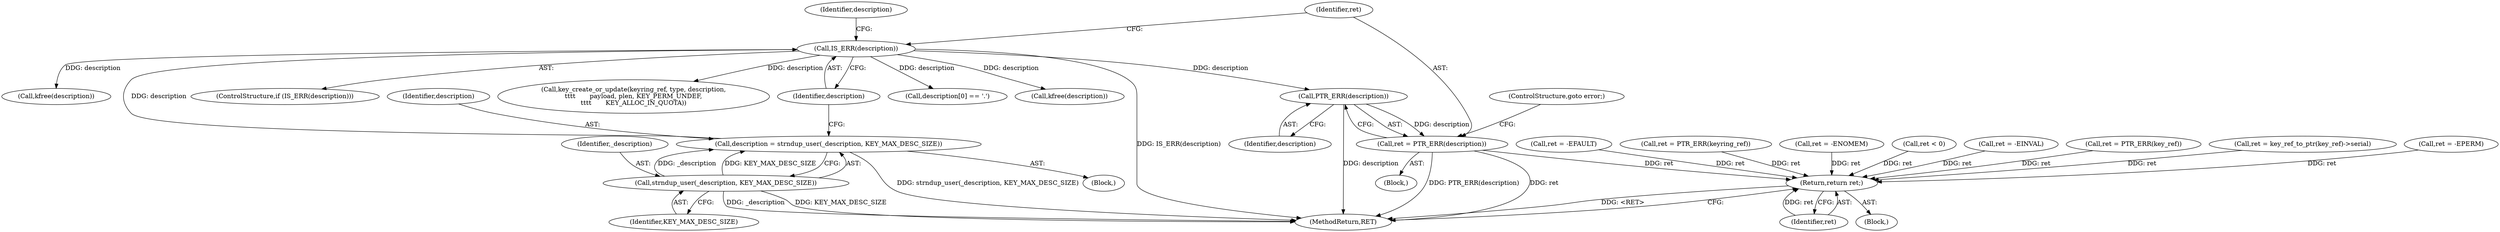 digraph "0_linux_5649645d725c73df4302428ee4e02c869248b4c5@pointer" {
"1000165" [label="(Call,PTR_ERR(description))"];
"1000160" [label="(Call,IS_ERR(description))"];
"1000154" [label="(Call,description = strndup_user(_description, KEY_MAX_DESC_SIZE))"];
"1000156" [label="(Call,strndup_user(_description, KEY_MAX_DESC_SIZE))"];
"1000163" [label="(Call,ret = PTR_ERR(description))"];
"1000282" [label="(Return,return ret;)"];
"1000284" [label="(MethodReturn,RET)"];
"1000161" [label="(Identifier,description)"];
"1000171" [label="(Identifier,description)"];
"1000157" [label="(Identifier,_description)"];
"1000163" [label="(Call,ret = PTR_ERR(description))"];
"1000160" [label="(Call,IS_ERR(description))"];
"1000164" [label="(Identifier,ret)"];
"1000116" [label="(Block,)"];
"1000166" [label="(Identifier,description)"];
"1000156" [label="(Call,strndup_user(_description, KEY_MAX_DESC_SIZE))"];
"1000204" [label="(Call,ret = -ENOMEM)"];
"1000153" [label="(Block,)"];
"1000165" [label="(Call,PTR_ERR(description))"];
"1000144" [label="(Call,ret < 0)"];
"1000123" [label="(Call,ret = -EINVAL)"];
"1000173" [label="(Call,kfree(description))"];
"1000167" [label="(ControlStructure,goto error;)"];
"1000159" [label="(ControlStructure,if (IS_ERR(description)))"];
"1000246" [label="(Call,key_create_or_update(keyring_ref, type, description,\n\t\t\t\t       payload, plen, KEY_PERM_UNDEF,\n\t\t\t\t       KEY_ALLOC_IN_QUOTA))"];
"1000155" [label="(Identifier,description)"];
"1000269" [label="(Call,ret = PTR_ERR(key_ref))"];
"1000181" [label="(Call,description[0] == '.')"];
"1000162" [label="(Block,)"];
"1000283" [label="(Identifier,ret)"];
"1000282" [label="(Return,return ret;)"];
"1000279" [label="(Call,kfree(description))"];
"1000158" [label="(Identifier,KEY_MAX_DESC_SIZE)"];
"1000154" [label="(Call,description = strndup_user(_description, KEY_MAX_DESC_SIZE))"];
"1000259" [label="(Call,ret = key_ref_to_ptr(key_ref)->serial)"];
"1000193" [label="(Call,ret = -EPERM)"];
"1000217" [label="(Call,ret = -EFAULT)"];
"1000239" [label="(Call,ret = PTR_ERR(keyring_ref))"];
"1000165" -> "1000163"  [label="AST: "];
"1000165" -> "1000166"  [label="CFG: "];
"1000166" -> "1000165"  [label="AST: "];
"1000163" -> "1000165"  [label="CFG: "];
"1000165" -> "1000284"  [label="DDG: description"];
"1000165" -> "1000163"  [label="DDG: description"];
"1000160" -> "1000165"  [label="DDG: description"];
"1000160" -> "1000159"  [label="AST: "];
"1000160" -> "1000161"  [label="CFG: "];
"1000161" -> "1000160"  [label="AST: "];
"1000164" -> "1000160"  [label="CFG: "];
"1000171" -> "1000160"  [label="CFG: "];
"1000160" -> "1000284"  [label="DDG: IS_ERR(description)"];
"1000154" -> "1000160"  [label="DDG: description"];
"1000160" -> "1000173"  [label="DDG: description"];
"1000160" -> "1000181"  [label="DDG: description"];
"1000160" -> "1000246"  [label="DDG: description"];
"1000160" -> "1000279"  [label="DDG: description"];
"1000154" -> "1000153"  [label="AST: "];
"1000154" -> "1000156"  [label="CFG: "];
"1000155" -> "1000154"  [label="AST: "];
"1000156" -> "1000154"  [label="AST: "];
"1000161" -> "1000154"  [label="CFG: "];
"1000154" -> "1000284"  [label="DDG: strndup_user(_description, KEY_MAX_DESC_SIZE)"];
"1000156" -> "1000154"  [label="DDG: _description"];
"1000156" -> "1000154"  [label="DDG: KEY_MAX_DESC_SIZE"];
"1000156" -> "1000158"  [label="CFG: "];
"1000157" -> "1000156"  [label="AST: "];
"1000158" -> "1000156"  [label="AST: "];
"1000156" -> "1000284"  [label="DDG: _description"];
"1000156" -> "1000284"  [label="DDG: KEY_MAX_DESC_SIZE"];
"1000163" -> "1000162"  [label="AST: "];
"1000164" -> "1000163"  [label="AST: "];
"1000167" -> "1000163"  [label="CFG: "];
"1000163" -> "1000284"  [label="DDG: ret"];
"1000163" -> "1000284"  [label="DDG: PTR_ERR(description)"];
"1000163" -> "1000282"  [label="DDG: ret"];
"1000282" -> "1000116"  [label="AST: "];
"1000282" -> "1000283"  [label="CFG: "];
"1000283" -> "1000282"  [label="AST: "];
"1000284" -> "1000282"  [label="CFG: "];
"1000282" -> "1000284"  [label="DDG: <RET>"];
"1000283" -> "1000282"  [label="DDG: ret"];
"1000193" -> "1000282"  [label="DDG: ret"];
"1000239" -> "1000282"  [label="DDG: ret"];
"1000217" -> "1000282"  [label="DDG: ret"];
"1000144" -> "1000282"  [label="DDG: ret"];
"1000269" -> "1000282"  [label="DDG: ret"];
"1000204" -> "1000282"  [label="DDG: ret"];
"1000123" -> "1000282"  [label="DDG: ret"];
"1000259" -> "1000282"  [label="DDG: ret"];
}

